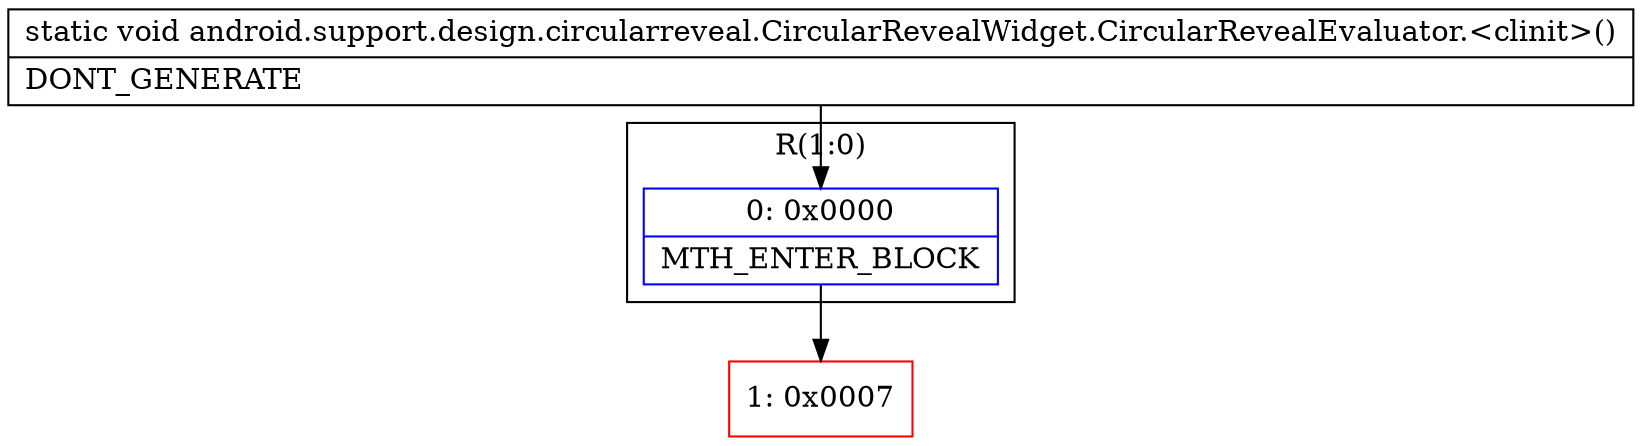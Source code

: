 digraph "CFG forandroid.support.design.circularreveal.CircularRevealWidget.CircularRevealEvaluator.\<clinit\>()V" {
subgraph cluster_Region_864165982 {
label = "R(1:0)";
node [shape=record,color=blue];
Node_0 [shape=record,label="{0\:\ 0x0000|MTH_ENTER_BLOCK\l}"];
}
Node_1 [shape=record,color=red,label="{1\:\ 0x0007}"];
MethodNode[shape=record,label="{static void android.support.design.circularreveal.CircularRevealWidget.CircularRevealEvaluator.\<clinit\>()  | DONT_GENERATE\l}"];
MethodNode -> Node_0;
Node_0 -> Node_1;
}


